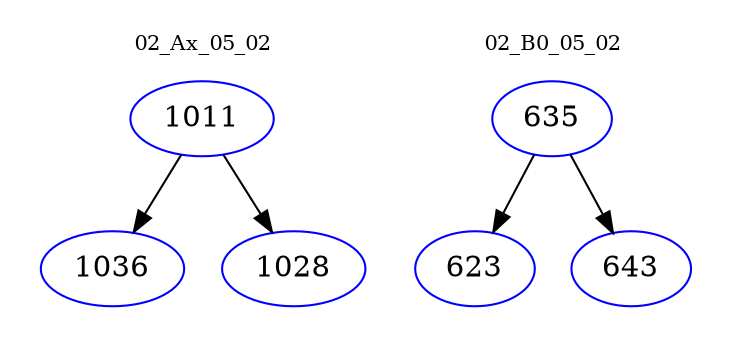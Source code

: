 digraph{
subgraph cluster_0 {
color = white
label = "02_Ax_05_02";
fontsize=10;
T0_1011 [label="1011", color="blue"]
T0_1011 -> T0_1036 [color="black"]
T0_1036 [label="1036", color="blue"]
T0_1011 -> T0_1028 [color="black"]
T0_1028 [label="1028", color="blue"]
}
subgraph cluster_1 {
color = white
label = "02_B0_05_02";
fontsize=10;
T1_635 [label="635", color="blue"]
T1_635 -> T1_623 [color="black"]
T1_623 [label="623", color="blue"]
T1_635 -> T1_643 [color="black"]
T1_643 [label="643", color="blue"]
}
}
